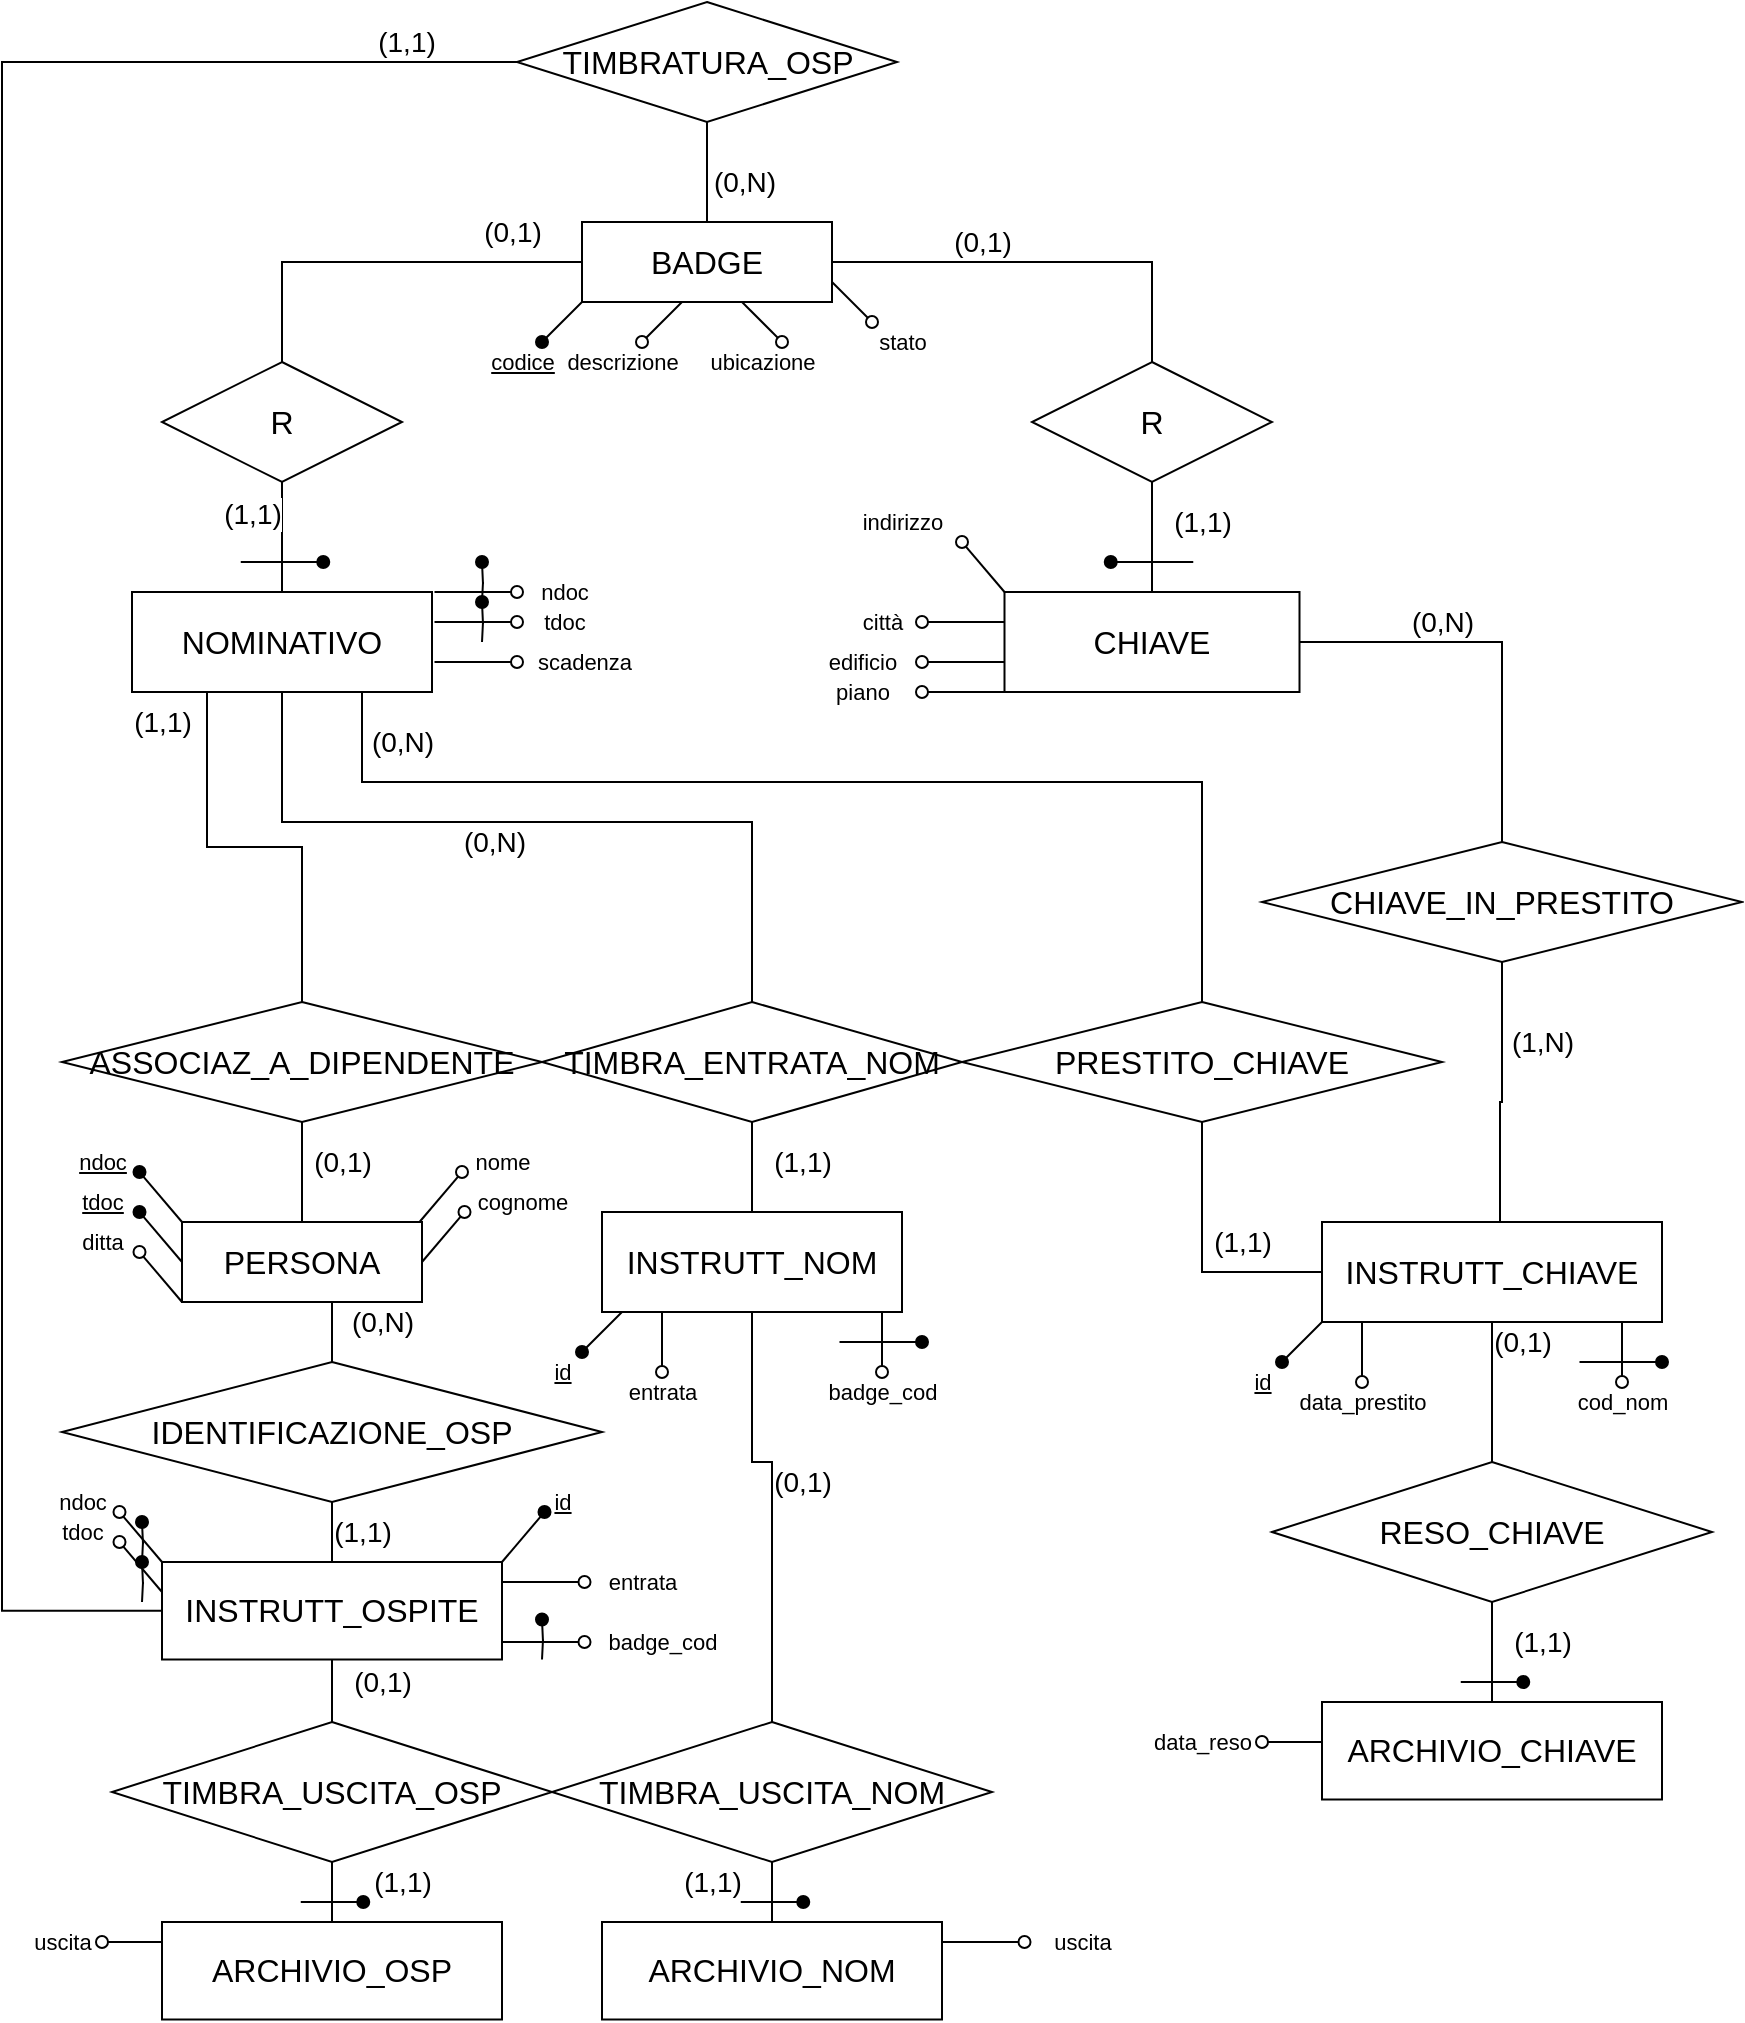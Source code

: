 <mxfile version="20.0.4" type="device"><diagram id="R2lEEEUBdFMjLlhIrx00" name="Page-1"><mxGraphModel dx="1952" dy="656" grid="1" gridSize="10" guides="1" tooltips="1" connect="1" arrows="1" fold="1" page="1" pageScale="1" pageWidth="850" pageHeight="1100" math="0" shadow="0" extFonts="Permanent Marker^https://fonts.googleapis.com/css?family=Permanent+Marker"><root><mxCell id="0"/><mxCell id="1" parent="0"/><mxCell id="zP2o5d-ZbDh4bAs4Ao1f-19" style="edgeStyle=orthogonalEdgeStyle;rounded=0;orthogonalLoop=1;jettySize=auto;html=1;exitX=0;exitY=0.5;exitDx=0;exitDy=0;fontSize=16;entryX=0.5;entryY=0;entryDx=0;entryDy=0;endArrow=none;endFill=0;" parent="1" source="zP2o5d-ZbDh4bAs4Ao1f-1" target="zP2o5d-ZbDh4bAs4Ao1f-15" edge="1"><mxGeometry relative="1" as="geometry"><mxPoint x="300" y="250" as="targetPoint"/></mxGeometry></mxCell><mxCell id="zP2o5d-ZbDh4bAs4Ao1f-20" value="(0,1)" style="edgeStyle=orthogonalEdgeStyle;shape=connector;rounded=0;orthogonalLoop=1;jettySize=auto;html=1;exitX=1;exitY=0.5;exitDx=0;exitDy=0;entryX=0.5;entryY=0;entryDx=0;entryDy=0;labelBackgroundColor=default;fontFamily=Helvetica;fontSize=14;fontColor=default;endArrow=none;endFill=0;strokeColor=default;" parent="1" source="zP2o5d-ZbDh4bAs4Ao1f-1" target="zP2o5d-ZbDh4bAs4Ao1f-14" edge="1"><mxGeometry x="-0.286" y="10" relative="1" as="geometry"><mxPoint as="offset"/></mxGeometry></mxCell><mxCell id="5LDsyFzqE6PlmZAz4C6i-36" value="(0,N)" style="edgeStyle=orthogonalEdgeStyle;rounded=0;orthogonalLoop=1;jettySize=auto;html=1;exitX=0.5;exitY=0;exitDx=0;exitDy=0;entryX=0.5;entryY=1;entryDx=0;entryDy=0;fontSize=14;startArrow=none;startFill=0;endArrow=none;endFill=0;" parent="1" source="zP2o5d-ZbDh4bAs4Ao1f-1" target="5LDsyFzqE6PlmZAz4C6i-6" edge="1"><mxGeometry x="-0.2" y="-17" relative="1" as="geometry"><mxPoint x="1" as="offset"/></mxGeometry></mxCell><mxCell id="zP2o5d-ZbDh4bAs4Ao1f-1" value="&lt;font style=&quot;font-size: 16px;&quot;&gt;BADGE&lt;/font&gt;" style="whiteSpace=wrap;html=1;align=center;" parent="1" vertex="1"><mxGeometry x="260" y="150" width="125" height="40" as="geometry"/></mxCell><mxCell id="5LDsyFzqE6PlmZAz4C6i-3" value="(0,N)" style="edgeStyle=orthogonalEdgeStyle;rounded=0;orthogonalLoop=1;jettySize=auto;html=1;exitX=0.5;exitY=1;exitDx=0;exitDy=0;entryX=0.5;entryY=0;entryDx=0;entryDy=0;fontSize=14;startArrow=none;startFill=0;endArrow=none;endFill=0;" parent="1" source="zP2o5d-ZbDh4bAs4Ao1f-3" target="zP2o5d-ZbDh4bAs4Ao1f-11" edge="1"><mxGeometry x="-0.125" y="-10" relative="1" as="geometry"><Array as="points"><mxPoint x="110" y="450"/><mxPoint x="345" y="450"/></Array><mxPoint as="offset"/></mxGeometry></mxCell><mxCell id="5LDsyFzqE6PlmZAz4C6i-30" value="(0,N)" style="edgeStyle=orthogonalEdgeStyle;rounded=0;orthogonalLoop=1;jettySize=auto;html=1;exitX=0.75;exitY=1;exitDx=0;exitDy=0;entryX=0.5;entryY=0;entryDx=0;entryDy=0;fontSize=14;startArrow=none;startFill=0;endArrow=none;endFill=0;" parent="1" source="zP2o5d-ZbDh4bAs4Ao1f-3" target="5LDsyFzqE6PlmZAz4C6i-25" edge="1"><mxGeometry x="-0.766" y="20" relative="1" as="geometry"><Array as="points"><mxPoint x="150" y="385"/><mxPoint x="150" y="430"/><mxPoint x="570" y="430"/></Array><mxPoint as="offset"/></mxGeometry></mxCell><mxCell id="5LDsyFzqE6PlmZAz4C6i-32" value="(1,1)" style="edgeStyle=orthogonalEdgeStyle;rounded=0;orthogonalLoop=1;jettySize=auto;html=1;exitX=0.25;exitY=1;exitDx=0;exitDy=0;entryX=0.5;entryY=0;entryDx=0;entryDy=0;fontSize=14;startArrow=none;startFill=0;endArrow=none;endFill=0;" parent="1" source="zP2o5d-ZbDh4bAs4Ao1f-3" target="zP2o5d-ZbDh4bAs4Ao1f-13" edge="1"><mxGeometry x="-0.852" y="-22" relative="1" as="geometry"><mxPoint as="offset"/></mxGeometry></mxCell><mxCell id="zP2o5d-ZbDh4bAs4Ao1f-3" value="NOMINATIVO" style="whiteSpace=wrap;html=1;align=center;fontSize=16;" parent="1" vertex="1"><mxGeometry x="35" y="335" width="150" height="50" as="geometry"/></mxCell><mxCell id="omdpG6mkSwqUJbjbfw2X-14" value="(0,N)" style="edgeStyle=orthogonalEdgeStyle;rounded=0;orthogonalLoop=1;jettySize=auto;html=1;exitX=1;exitY=0.5;exitDx=0;exitDy=0;entryX=0.5;entryY=0;entryDx=0;entryDy=0;startArrow=none;startFill=0;endArrow=none;endFill=0;fontSize=14;" parent="1" source="zP2o5d-ZbDh4bAs4Ao1f-4" target="5LDsyFzqE6PlmZAz4C6i-22" edge="1"><mxGeometry x="-0.292" y="10" relative="1" as="geometry"><mxPoint as="offset"/></mxGeometry></mxCell><mxCell id="zP2o5d-ZbDh4bAs4Ao1f-4" value="CHIAVE" style="whiteSpace=wrap;html=1;align=center;fontSize=16;" parent="1" vertex="1"><mxGeometry x="471.25" y="335" width="147.5" height="50" as="geometry"/></mxCell><mxCell id="5LDsyFzqE6PlmZAz4C6i-34" value="(0,N)" style="edgeStyle=orthogonalEdgeStyle;rounded=0;orthogonalLoop=1;jettySize=auto;html=1;exitX=0.5;exitY=1;exitDx=0;exitDy=0;entryX=0.5;entryY=0;entryDx=0;entryDy=0;fontSize=14;startArrow=none;startFill=0;endArrow=none;endFill=0;" parent="1" source="zP2o5d-ZbDh4bAs4Ao1f-5" target="zP2o5d-ZbDh4bAs4Ao1f-10" edge="1"><mxGeometry x="0.111" y="25" relative="1" as="geometry"><mxPoint as="offset"/></mxGeometry></mxCell><mxCell id="zP2o5d-ZbDh4bAs4Ao1f-5" value="PERSONA" style="whiteSpace=wrap;html=1;align=center;fontSize=16;" parent="1" vertex="1"><mxGeometry x="60" y="650" width="120" height="40" as="geometry"/></mxCell><mxCell id="mjrv_jSpBPzXuMEB5DNk-9" value="(0,1)" style="edgeStyle=orthogonalEdgeStyle;rounded=0;orthogonalLoop=1;jettySize=auto;html=1;exitX=0.5;exitY=1;exitDx=0;exitDy=0;entryX=0.5;entryY=0;entryDx=0;entryDy=0;fontSize=14;endArrow=none;endFill=0;" parent="1" source="zP2o5d-ZbDh4bAs4Ao1f-7" target="mjrv_jSpBPzXuMEB5DNk-8" edge="1"><mxGeometry x="-0.116" y="15" relative="1" as="geometry"><Array as="points"><mxPoint x="345" y="770"/></Array><mxPoint as="offset"/></mxGeometry></mxCell><mxCell id="zP2o5d-ZbDh4bAs4Ao1f-7" value="INSTRUTT_NOM" style="whiteSpace=wrap;html=1;align=center;fontSize=16;" parent="1" vertex="1"><mxGeometry x="270" y="645" width="150" height="50" as="geometry"/></mxCell><mxCell id="mjrv_jSpBPzXuMEB5DNk-17" value="(0,1)" style="edgeStyle=orthogonalEdgeStyle;rounded=0;orthogonalLoop=1;jettySize=auto;html=1;exitX=0.5;exitY=1;exitDx=0;exitDy=0;entryX=0.5;entryY=0;entryDx=0;entryDy=0;fontSize=14;endArrow=none;endFill=0;" parent="1" source="zP2o5d-ZbDh4bAs4Ao1f-8" target="mjrv_jSpBPzXuMEB5DNk-15" edge="1"><mxGeometry x="-0.714" y="15" relative="1" as="geometry"><mxPoint as="offset"/></mxGeometry></mxCell><mxCell id="zP2o5d-ZbDh4bAs4Ao1f-8" value="INSTRUTT_CHIAVE" style="whiteSpace=wrap;html=1;align=center;fontSize=16;" parent="1" vertex="1"><mxGeometry x="630" y="650" width="170" height="50" as="geometry"/></mxCell><mxCell id="mjrv_jSpBPzXuMEB5DNk-3" value="(0,1)" style="edgeStyle=orthogonalEdgeStyle;rounded=0;orthogonalLoop=1;jettySize=auto;html=1;exitX=0.5;exitY=1;exitDx=0;exitDy=0;entryX=0.5;entryY=0;entryDx=0;entryDy=0;endArrow=none;endFill=0;fontSize=14;" parent="1" source="zP2o5d-ZbDh4bAs4Ao1f-9" target="mjrv_jSpBPzXuMEB5DNk-2" edge="1"><mxGeometry x="-0.28" y="25" relative="1" as="geometry"><mxPoint as="offset"/></mxGeometry></mxCell><mxCell id="zP2o5d-ZbDh4bAs4Ao1f-9" value="INSTRUTT_OSPITE" style="whiteSpace=wrap;html=1;align=center;fontSize=16;" parent="1" vertex="1"><mxGeometry x="50" y="820" width="170" height="48.75" as="geometry"/></mxCell><mxCell id="5LDsyFzqE6PlmZAz4C6i-35" value="(1,1)" style="edgeStyle=orthogonalEdgeStyle;rounded=0;orthogonalLoop=1;jettySize=auto;html=1;exitX=0.5;exitY=1;exitDx=0;exitDy=0;entryX=0.5;entryY=0;entryDx=0;entryDy=0;fontSize=14;startArrow=none;startFill=0;endArrow=none;endFill=0;" parent="1" source="zP2o5d-ZbDh4bAs4Ao1f-10" target="zP2o5d-ZbDh4bAs4Ao1f-9" edge="1"><mxGeometry y="15" relative="1" as="geometry"><mxPoint as="offset"/></mxGeometry></mxCell><mxCell id="zP2o5d-ZbDh4bAs4Ao1f-10" value="IDENTIFICAZIONE_OSP" style="shape=rhombus;perimeter=rhombusPerimeter;whiteSpace=wrap;html=1;align=center;fontSize=16;" parent="1" vertex="1"><mxGeometry y="720" width="270" height="70" as="geometry"/></mxCell><mxCell id="5LDsyFzqE6PlmZAz4C6i-4" value="(1,1)" style="edgeStyle=orthogonalEdgeStyle;rounded=0;orthogonalLoop=1;jettySize=auto;html=1;exitX=0.5;exitY=1;exitDx=0;exitDy=0;entryX=0.5;entryY=0;entryDx=0;entryDy=0;fontSize=14;startArrow=none;startFill=0;endArrow=none;endFill=0;" parent="1" source="zP2o5d-ZbDh4bAs4Ao1f-11" target="zP2o5d-ZbDh4bAs4Ao1f-7" edge="1"><mxGeometry x="-0.111" y="25" relative="1" as="geometry"><mxPoint as="offset"/></mxGeometry></mxCell><mxCell id="zP2o5d-ZbDh4bAs4Ao1f-11" value="TIMBRA_ENTRATA_NOM" style="shape=rhombus;perimeter=rhombusPerimeter;whiteSpace=wrap;html=1;align=center;fontSize=16;" parent="1" vertex="1"><mxGeometry x="240" y="540" width="210" height="60" as="geometry"/></mxCell><mxCell id="5LDsyFzqE6PlmZAz4C6i-15" value="(0,1)" style="edgeStyle=orthogonalEdgeStyle;rounded=0;orthogonalLoop=1;jettySize=auto;html=1;exitX=0.5;exitY=1;exitDx=0;exitDy=0;entryX=0.5;entryY=0;entryDx=0;entryDy=0;fontSize=14;startArrow=none;startFill=0;endArrow=none;endFill=0;" parent="1" source="zP2o5d-ZbDh4bAs4Ao1f-13" target="zP2o5d-ZbDh4bAs4Ao1f-5" edge="1"><mxGeometry x="-0.2" y="20" relative="1" as="geometry"><mxPoint as="offset"/></mxGeometry></mxCell><mxCell id="zP2o5d-ZbDh4bAs4Ao1f-13" value="ASSOCIAZ_A_DIPENDENTE" style="shape=rhombus;perimeter=rhombusPerimeter;whiteSpace=wrap;html=1;align=center;fontSize=16;" parent="1" vertex="1"><mxGeometry y="540" width="240" height="60" as="geometry"/></mxCell><mxCell id="5LDsyFzqE6PlmZAz4C6i-2" value="(1,1)" style="edgeStyle=orthogonalEdgeStyle;rounded=0;orthogonalLoop=1;jettySize=auto;html=1;exitX=0.5;exitY=1;exitDx=0;exitDy=0;entryX=0.5;entryY=0;entryDx=0;entryDy=0;startArrow=none;startFill=0;endArrow=none;endFill=0;fontSize=14;" parent="1" source="zP2o5d-ZbDh4bAs4Ao1f-14" target="zP2o5d-ZbDh4bAs4Ao1f-4" edge="1"><mxGeometry x="-0.273" y="25" relative="1" as="geometry"><mxPoint as="offset"/></mxGeometry></mxCell><mxCell id="zP2o5d-ZbDh4bAs4Ao1f-14" value="R" style="shape=rhombus;perimeter=rhombusPerimeter;whiteSpace=wrap;html=1;align=center;fontSize=16;" parent="1" vertex="1"><mxGeometry x="485" y="220" width="120" height="60" as="geometry"/></mxCell><mxCell id="5LDsyFzqE6PlmZAz4C6i-1" value="(1,1)" style="edgeStyle=orthogonalEdgeStyle;rounded=0;orthogonalLoop=1;jettySize=auto;html=1;exitX=0.5;exitY=1;exitDx=0;exitDy=0;entryX=0.5;entryY=0;entryDx=0;entryDy=0;startArrow=none;startFill=0;endArrow=none;endFill=0;fontSize=14;" parent="1" source="zP2o5d-ZbDh4bAs4Ao1f-15" target="zP2o5d-ZbDh4bAs4Ao1f-3" edge="1"><mxGeometry x="-0.429" y="-15" relative="1" as="geometry"><mxPoint as="offset"/></mxGeometry></mxCell><mxCell id="zP2o5d-ZbDh4bAs4Ao1f-15" value="R" style="shape=rhombus;perimeter=rhombusPerimeter;whiteSpace=wrap;html=1;align=center;fontSize=16;" parent="1" vertex="1"><mxGeometry x="50" y="220" width="120" height="60" as="geometry"/></mxCell><mxCell id="zP2o5d-ZbDh4bAs4Ao1f-26" value="(0,1)" style="text;html=1;align=center;verticalAlign=middle;resizable=0;points=[];autosize=1;strokeColor=none;fillColor=none;fontSize=14;fontFamily=Helvetica;fontColor=default;" parent="1" vertex="1"><mxGeometry x="200" y="140" width="50" height="30" as="geometry"/></mxCell><mxCell id="5LDsyFzqE6PlmZAz4C6i-37" style="edgeStyle=orthogonalEdgeStyle;rounded=0;orthogonalLoop=1;jettySize=auto;html=1;exitX=0;exitY=0.5;exitDx=0;exitDy=0;entryX=0;entryY=0.5;entryDx=0;entryDy=0;fontSize=14;startArrow=none;startFill=0;endArrow=none;endFill=0;" parent="1" source="5LDsyFzqE6PlmZAz4C6i-6" target="zP2o5d-ZbDh4bAs4Ao1f-9" edge="1"><mxGeometry relative="1" as="geometry"><Array as="points"><mxPoint x="-30" y="70"/><mxPoint x="-30" y="844"/></Array></mxGeometry></mxCell><mxCell id="5LDsyFzqE6PlmZAz4C6i-38" value="(1,1)" style="edgeLabel;html=1;align=center;verticalAlign=middle;resizable=0;points=[];fontSize=14;" parent="5LDsyFzqE6PlmZAz4C6i-37" vertex="1" connectable="0"><mxGeometry x="-0.894" y="-3" relative="1" as="geometry"><mxPoint x="3" y="-7" as="offset"/></mxGeometry></mxCell><mxCell id="5LDsyFzqE6PlmZAz4C6i-6" value="TIMBRATURA_OSP" style="shape=rhombus;perimeter=rhombusPerimeter;whiteSpace=wrap;html=1;align=center;fontSize=16;" parent="1" vertex="1"><mxGeometry x="227.5" y="40" width="190" height="60" as="geometry"/></mxCell><mxCell id="5LDsyFzqE6PlmZAz4C6i-24" value="(1,N)" style="edgeStyle=orthogonalEdgeStyle;rounded=0;orthogonalLoop=1;jettySize=auto;html=1;exitX=0.5;exitY=1;exitDx=0;exitDy=0;entryX=0.5;entryY=0;entryDx=0;entryDy=0;fontSize=14;startArrow=none;startFill=0;endArrow=none;endFill=0;" parent="1" source="5LDsyFzqE6PlmZAz4C6i-22" target="zP2o5d-ZbDh4bAs4Ao1f-8" edge="1"><mxGeometry x="-0.407" y="20" relative="1" as="geometry"><Array as="points"><mxPoint x="720" y="590"/><mxPoint x="719" y="590"/></Array><mxPoint as="offset"/></mxGeometry></mxCell><mxCell id="5LDsyFzqE6PlmZAz4C6i-22" value="CHIAVE_IN_PRESTITO" style="shape=rhombus;perimeter=rhombusPerimeter;whiteSpace=wrap;html=1;align=center;fontSize=16;" parent="1" vertex="1"><mxGeometry x="600" y="460" width="240" height="60" as="geometry"/></mxCell><mxCell id="5LDsyFzqE6PlmZAz4C6i-31" value="(1,1)" style="edgeStyle=orthogonalEdgeStyle;rounded=0;orthogonalLoop=1;jettySize=auto;html=1;exitX=0.5;exitY=1;exitDx=0;exitDy=0;entryX=0;entryY=0.5;entryDx=0;entryDy=0;fontSize=14;startArrow=none;startFill=0;endArrow=none;endFill=0;" parent="1" source="5LDsyFzqE6PlmZAz4C6i-25" target="zP2o5d-ZbDh4bAs4Ao1f-8" edge="1"><mxGeometry x="0.407" y="15" relative="1" as="geometry"><mxPoint as="offset"/></mxGeometry></mxCell><mxCell id="5LDsyFzqE6PlmZAz4C6i-25" value="PRESTITO_CHIAVE" style="shape=rhombus;perimeter=rhombusPerimeter;whiteSpace=wrap;html=1;align=center;fontSize=16;" parent="1" vertex="1"><mxGeometry x="450" y="540" width="240" height="60" as="geometry"/></mxCell><mxCell id="omdpG6mkSwqUJbjbfw2X-3" value="&lt;div&gt;codice&lt;/div&gt;" style="endArrow=none;html=1;rounded=0;startArrow=oval;startFill=1;fontStyle=4" parent="1" edge="1"><mxGeometry x="-1" y="14" width="50" height="50" relative="1" as="geometry"><mxPoint x="240" y="210" as="sourcePoint"/><mxPoint x="260" y="190" as="targetPoint"/><Array as="points"><mxPoint x="240" y="210"/></Array><mxPoint y="20" as="offset"/></mxGeometry></mxCell><mxCell id="omdpG6mkSwqUJbjbfw2X-9" value="&lt;div&gt;descrizione&lt;/div&gt;" style="endArrow=none;html=1;rounded=0;startArrow=oval;startFill=0;" parent="1" edge="1"><mxGeometry x="-1" y="14" width="50" height="50" relative="1" as="geometry"><mxPoint x="290" y="210" as="sourcePoint"/><mxPoint x="310" y="190" as="targetPoint"/><Array as="points"><mxPoint x="290" y="210"/></Array><mxPoint y="20" as="offset"/></mxGeometry></mxCell><mxCell id="omdpG6mkSwqUJbjbfw2X-10" value="&lt;div&gt;ubicazione&lt;br&gt;&lt;/div&gt;" style="endArrow=none;html=1;rounded=0;startArrow=oval;startFill=0;" parent="1" edge="1"><mxGeometry x="-1" y="14" width="50" height="50" relative="1" as="geometry"><mxPoint x="360" y="210" as="sourcePoint"/><mxPoint x="340" y="190" as="targetPoint"/><Array as="points"><mxPoint x="360" y="210"/></Array><mxPoint as="offset"/></mxGeometry></mxCell><mxCell id="omdpG6mkSwqUJbjbfw2X-11" value="&lt;div&gt;stato&lt;br&gt;&lt;/div&gt;" style="endArrow=none;html=1;rounded=0;startArrow=oval;startFill=0;" parent="1" edge="1"><mxGeometry x="-1" y="-18" width="50" height="50" relative="1" as="geometry"><mxPoint x="405" y="200" as="sourcePoint"/><mxPoint x="385" y="180" as="targetPoint"/><Array as="points"><mxPoint x="405" y="200"/></Array><mxPoint x="2" y="23" as="offset"/></mxGeometry></mxCell><mxCell id="omdpG6mkSwqUJbjbfw2X-20" value="indirizzo" style="endArrow=none;html=1;rounded=0;fontSize=11;startArrow=oval;startFill=0;" parent="1" edge="1"><mxGeometry x="-1" y="-32" width="50" height="50" relative="1" as="geometry"><mxPoint x="450" y="310" as="sourcePoint"/><mxPoint x="471.25" y="335" as="targetPoint"/><mxPoint x="-6" y="-31" as="offset"/></mxGeometry></mxCell><mxCell id="omdpG6mkSwqUJbjbfw2X-22" value="città" style="endArrow=none;html=1;rounded=0;fontSize=11;edgeStyle=orthogonalEdgeStyle;startArrow=oval;startFill=0;" parent="1" edge="1"><mxGeometry x="-1" y="-20" width="50" height="50" relative="1" as="geometry"><mxPoint x="430" y="350" as="sourcePoint"/><mxPoint x="471.25" y="350" as="targetPoint"/><mxPoint x="-20" y="-20" as="offset"/></mxGeometry></mxCell><mxCell id="omdpG6mkSwqUJbjbfw2X-23" value="edificio" style="endArrow=none;html=1;rounded=0;fontSize=11;edgeStyle=orthogonalEdgeStyle;startArrow=oval;startFill=0;" parent="1" edge="1"><mxGeometry x="-1" y="-30" width="50" height="50" relative="1" as="geometry"><mxPoint x="430" y="370" as="sourcePoint"/><mxPoint x="471.25" y="370" as="targetPoint"/><mxPoint x="-30" y="-30" as="offset"/></mxGeometry></mxCell><mxCell id="omdpG6mkSwqUJbjbfw2X-25" value="piano" style="endArrow=none;html=1;rounded=0;fontSize=11;edgeStyle=orthogonalEdgeStyle;startArrow=oval;startFill=0;" parent="1" edge="1"><mxGeometry x="-1" y="-30" width="50" height="50" relative="1" as="geometry"><mxPoint x="430" y="385" as="sourcePoint"/><mxPoint x="471.25" y="385" as="targetPoint"/><mxPoint x="-30" y="-30" as="offset"/></mxGeometry></mxCell><mxCell id="omdpG6mkSwqUJbjbfw2X-27" value="" style="endArrow=none;html=1;rounded=0;fontSize=11;edgeStyle=orthogonalEdgeStyle;startArrow=oval;startFill=1;" parent="1" edge="1"><mxGeometry x="-1" y="-20" width="50" height="50" relative="1" as="geometry"><mxPoint x="524.38" y="320" as="sourcePoint"/><mxPoint x="565.63" y="320" as="targetPoint"/><mxPoint x="-20" y="-20" as="offset"/></mxGeometry></mxCell><mxCell id="omdpG6mkSwqUJbjbfw2X-28" value="" style="endArrow=none;html=1;rounded=0;fontSize=11;edgeStyle=orthogonalEdgeStyle;startArrow=oval;startFill=1;" parent="1" edge="1"><mxGeometry x="-1" y="-20" width="50" height="50" relative="1" as="geometry"><mxPoint x="130.63" y="320" as="sourcePoint"/><mxPoint x="89.38" y="320" as="targetPoint"/><mxPoint x="-20" y="-20" as="offset"/></mxGeometry></mxCell><mxCell id="omdpG6mkSwqUJbjbfw2X-29" value="ndoc" style="endArrow=none;html=1;rounded=0;fontSize=11;edgeStyle=orthogonalEdgeStyle;startArrow=oval;startFill=0;" parent="1" edge="1"><mxGeometry x="-1" y="-22" width="50" height="50" relative="1" as="geometry"><mxPoint x="227.5" y="335" as="sourcePoint"/><mxPoint x="186.25" y="335" as="targetPoint"/><mxPoint x="23" y="22" as="offset"/></mxGeometry></mxCell><mxCell id="omdpG6mkSwqUJbjbfw2X-30" value="tdoc" style="endArrow=none;html=1;rounded=0;fontSize=11;edgeStyle=orthogonalEdgeStyle;startArrow=oval;startFill=0;" parent="1" edge="1"><mxGeometry x="-1" y="-22" width="50" height="50" relative="1" as="geometry"><mxPoint x="227.5" y="350" as="sourcePoint"/><mxPoint x="186.25" y="350" as="targetPoint"/><mxPoint x="23" y="22" as="offset"/></mxGeometry></mxCell><mxCell id="omdpG6mkSwqUJbjbfw2X-31" value="scadenza" style="endArrow=none;html=1;rounded=0;fontSize=11;edgeStyle=orthogonalEdgeStyle;startArrow=oval;startFill=0;" parent="1" edge="1"><mxGeometry x="-1" y="-32" width="50" height="50" relative="1" as="geometry"><mxPoint x="227.5" y="370" as="sourcePoint"/><mxPoint x="186.25" y="370" as="targetPoint"/><mxPoint x="33" y="32" as="offset"/></mxGeometry></mxCell><mxCell id="omdpG6mkSwqUJbjbfw2X-32" value="" style="endArrow=none;html=1;rounded=0;fontSize=11;edgeStyle=orthogonalEdgeStyle;startArrow=oval;startFill=1;" parent="1" edge="1"><mxGeometry x="-1" y="-20" width="50" height="50" relative="1" as="geometry"><mxPoint x="210" y="320" as="sourcePoint"/><mxPoint x="210" y="340" as="targetPoint"/><mxPoint x="-20" y="-20" as="offset"/></mxGeometry></mxCell><mxCell id="omdpG6mkSwqUJbjbfw2X-33" value="" style="endArrow=none;html=1;rounded=0;fontSize=11;edgeStyle=orthogonalEdgeStyle;startArrow=oval;startFill=1;" parent="1" edge="1"><mxGeometry x="-1" y="-20" width="50" height="50" relative="1" as="geometry"><mxPoint x="210" y="340" as="sourcePoint"/><mxPoint x="210" y="360" as="targetPoint"/><mxPoint x="-20" y="-20" as="offset"/></mxGeometry></mxCell><mxCell id="omdpG6mkSwqUJbjbfw2X-34" value="id" style="endArrow=none;html=1;rounded=0;fontSize=11;startArrow=oval;startFill=1;fontStyle=4" parent="1" edge="1"><mxGeometry x="-1" y="-14" width="50" height="50" relative="1" as="geometry"><mxPoint x="610" y="720" as="sourcePoint"/><mxPoint x="630" y="700" as="targetPoint"/><mxPoint x="-20" as="offset"/></mxGeometry></mxCell><mxCell id="omdpG6mkSwqUJbjbfw2X-35" value="data_prestito" style="endArrow=none;html=1;rounded=0;fontSize=11;edgeStyle=orthogonalEdgeStyle;startArrow=oval;startFill=0;" parent="1" edge="1"><mxGeometry x="-1" y="-10" width="50" height="50" relative="1" as="geometry"><mxPoint x="650" y="730" as="sourcePoint"/><mxPoint x="650" y="700" as="targetPoint"/><mxPoint x="-10" y="10" as="offset"/></mxGeometry></mxCell><mxCell id="omdpG6mkSwqUJbjbfw2X-37" value="cod_nom" style="endArrow=none;html=1;rounded=0;fontSize=11;edgeStyle=orthogonalEdgeStyle;startArrow=oval;startFill=0;" parent="1" edge="1"><mxGeometry x="-1" y="-10" width="50" height="50" relative="1" as="geometry"><mxPoint x="780" y="730" as="sourcePoint"/><mxPoint x="780" y="700" as="targetPoint"/><mxPoint x="-10" y="10" as="offset"/></mxGeometry></mxCell><mxCell id="omdpG6mkSwqUJbjbfw2X-38" value="" style="endArrow=none;html=1;rounded=0;fontSize=11;edgeStyle=orthogonalEdgeStyle;startArrow=oval;startFill=1;" parent="1" edge="1"><mxGeometry x="-1" y="-20" width="50" height="50" relative="1" as="geometry"><mxPoint x="800" y="720" as="sourcePoint"/><mxPoint x="758.75" y="720" as="targetPoint"/><mxPoint x="-20" y="-20" as="offset"/></mxGeometry></mxCell><mxCell id="omdpG6mkSwqUJbjbfw2X-39" value="id" style="endArrow=none;html=1;rounded=0;fontSize=11;startArrow=oval;startFill=1;fontStyle=4" parent="1" edge="1"><mxGeometry x="-1" y="-14" width="50" height="50" relative="1" as="geometry"><mxPoint x="260" y="715" as="sourcePoint"/><mxPoint x="280" y="695" as="targetPoint"/><mxPoint x="-20" as="offset"/></mxGeometry></mxCell><mxCell id="omdpG6mkSwqUJbjbfw2X-40" value="entrata" style="endArrow=none;html=1;rounded=0;fontSize=11;edgeStyle=orthogonalEdgeStyle;startArrow=oval;startFill=0;" parent="1" edge="1"><mxGeometry x="-1" y="-10" width="50" height="50" relative="1" as="geometry"><mxPoint x="300" y="725" as="sourcePoint"/><mxPoint x="300" y="695" as="targetPoint"/><mxPoint x="-10" y="10" as="offset"/></mxGeometry></mxCell><mxCell id="omdpG6mkSwqUJbjbfw2X-42" value="badge_cod" style="endArrow=none;html=1;rounded=0;fontSize=11;edgeStyle=orthogonalEdgeStyle;startArrow=oval;startFill=0;" parent="1" edge="1"><mxGeometry x="-1" y="-10" width="50" height="50" relative="1" as="geometry"><mxPoint x="410" y="725" as="sourcePoint"/><mxPoint x="410" y="695" as="targetPoint"/><mxPoint x="-10" y="10" as="offset"/></mxGeometry></mxCell><mxCell id="omdpG6mkSwqUJbjbfw2X-43" value="" style="endArrow=none;html=1;rounded=0;fontSize=11;edgeStyle=orthogonalEdgeStyle;startArrow=oval;startFill=1;" parent="1" edge="1"><mxGeometry x="-1" y="-20" width="50" height="50" relative="1" as="geometry"><mxPoint x="430" y="710" as="sourcePoint"/><mxPoint x="388.75" y="710" as="targetPoint"/><mxPoint x="-20" y="-20" as="offset"/></mxGeometry></mxCell><mxCell id="omdpG6mkSwqUJbjbfw2X-44" value="ndoc" style="endArrow=none;html=1;rounded=0;fontSize=11;startArrow=oval;startFill=1;fontStyle=4" parent="1" edge="1"><mxGeometry x="-1" y="-19" width="50" height="50" relative="1" as="geometry"><mxPoint x="38.75" y="625" as="sourcePoint"/><mxPoint x="60" y="650" as="targetPoint"/><mxPoint x="-4" y="-17" as="offset"/></mxGeometry></mxCell><mxCell id="omdpG6mkSwqUJbjbfw2X-45" value="tdoc" style="endArrow=none;html=1;rounded=0;fontSize=11;startArrow=oval;startFill=1;fontStyle=4" parent="1" edge="1"><mxGeometry x="-1" y="-19" width="50" height="50" relative="1" as="geometry"><mxPoint x="38.75" y="645" as="sourcePoint"/><mxPoint x="60" y="670" as="targetPoint"/><mxPoint x="-4" y="-17" as="offset"/></mxGeometry></mxCell><mxCell id="omdpG6mkSwqUJbjbfw2X-46" value="ditta" style="endArrow=none;html=1;rounded=0;fontSize=11;startArrow=oval;startFill=0;fontStyle=0" parent="1" edge="1"><mxGeometry x="-1" y="-19" width="50" height="50" relative="1" as="geometry"><mxPoint x="38.75" y="665" as="sourcePoint"/><mxPoint x="60" y="690" as="targetPoint"/><mxPoint x="-4" y="-17" as="offset"/></mxGeometry></mxCell><mxCell id="omdpG6mkSwqUJbjbfw2X-47" value="nome" style="endArrow=none;html=1;rounded=0;fontSize=11;startArrow=oval;startFill=0;fontStyle=0" parent="1" edge="1"><mxGeometry x="-1" y="21" width="50" height="50" relative="1" as="geometry"><mxPoint x="200" y="625" as="sourcePoint"/><mxPoint x="178.75" y="650" as="targetPoint"/><mxPoint x="4" y="-19" as="offset"/></mxGeometry></mxCell><mxCell id="omdpG6mkSwqUJbjbfw2X-48" value="cognome" style="endArrow=none;html=1;rounded=0;fontSize=11;startArrow=oval;startFill=0;fontStyle=0" parent="1" edge="1"><mxGeometry x="-1" y="29" width="50" height="50" relative="1" as="geometry"><mxPoint x="201.25" y="645" as="sourcePoint"/><mxPoint x="180" y="670" as="targetPoint"/><mxPoint x="7" y="-24" as="offset"/></mxGeometry></mxCell><mxCell id="omdpG6mkSwqUJbjbfw2X-49" value="id" style="endArrow=none;html=1;rounded=0;fontSize=11;startArrow=oval;startFill=1;fontStyle=4" parent="1" edge="1"><mxGeometry x="-1" y="10" width="50" height="50" relative="1" as="geometry"><mxPoint x="241.25" y="795" as="sourcePoint"/><mxPoint x="220" y="820" as="targetPoint"/><mxPoint x="1" y="-11" as="offset"/></mxGeometry></mxCell><mxCell id="omdpG6mkSwqUJbjbfw2X-51" value="entrata" style="endArrow=none;html=1;rounded=0;fontSize=11;edgeStyle=orthogonalEdgeStyle;startArrow=oval;startFill=0;" parent="1" edge="1"><mxGeometry x="-1" y="-29" width="50" height="50" relative="1" as="geometry"><mxPoint x="261.25" y="830" as="sourcePoint"/><mxPoint x="220" y="830" as="targetPoint"/><mxPoint x="29" y="29" as="offset"/></mxGeometry></mxCell><mxCell id="omdpG6mkSwqUJbjbfw2X-53" value="badge_cod" style="endArrow=none;html=1;rounded=0;fontSize=11;edgeStyle=orthogonalEdgeStyle;startArrow=oval;startFill=0;" parent="1" edge="1"><mxGeometry x="-1" y="-39" width="50" height="50" relative="1" as="geometry"><mxPoint x="261.25" y="860" as="sourcePoint"/><mxPoint x="220" y="860" as="targetPoint"/><mxPoint x="39" y="39" as="offset"/></mxGeometry></mxCell><mxCell id="omdpG6mkSwqUJbjbfw2X-55" value="ndoc" style="endArrow=none;html=1;rounded=0;fontSize=11;startArrow=oval;startFill=0;fontStyle=0" parent="1" edge="1"><mxGeometry x="-1" y="-19" width="50" height="50" relative="1" as="geometry"><mxPoint x="28.75" y="795" as="sourcePoint"/><mxPoint x="50" y="820" as="targetPoint"/><mxPoint x="-4" y="-17" as="offset"/></mxGeometry></mxCell><mxCell id="omdpG6mkSwqUJbjbfw2X-56" value="tdoc" style="endArrow=none;html=1;rounded=0;fontSize=11;startArrow=oval;startFill=0;fontStyle=0" parent="1" edge="1"><mxGeometry x="-1" y="-19" width="50" height="50" relative="1" as="geometry"><mxPoint x="28.75" y="810" as="sourcePoint"/><mxPoint x="50" y="835" as="targetPoint"/><mxPoint x="-4" y="-17" as="offset"/></mxGeometry></mxCell><mxCell id="omdpG6mkSwqUJbjbfw2X-57" value="" style="endArrow=none;html=1;rounded=0;fontSize=11;edgeStyle=orthogonalEdgeStyle;startArrow=oval;startFill=1;" parent="1" edge="1"><mxGeometry x="-1" y="-20" width="50" height="50" relative="1" as="geometry"><mxPoint x="40" y="800" as="sourcePoint"/><mxPoint x="40" y="820" as="targetPoint"/><mxPoint x="-20" y="-20" as="offset"/></mxGeometry></mxCell><mxCell id="omdpG6mkSwqUJbjbfw2X-58" value="" style="endArrow=none;html=1;rounded=0;fontSize=11;edgeStyle=orthogonalEdgeStyle;startArrow=oval;startFill=1;" parent="1" edge="1"><mxGeometry x="-1" y="-20" width="50" height="50" relative="1" as="geometry"><mxPoint x="40" y="820" as="sourcePoint"/><mxPoint x="40" y="840" as="targetPoint"/><mxPoint x="-20" y="-20" as="offset"/></mxGeometry></mxCell><mxCell id="omdpG6mkSwqUJbjbfw2X-59" value="" style="endArrow=none;html=1;rounded=0;fontSize=11;edgeStyle=orthogonalEdgeStyle;startArrow=oval;startFill=1;" parent="1" edge="1"><mxGeometry x="-1" y="-20" width="50" height="50" relative="1" as="geometry"><mxPoint x="240" y="848.75" as="sourcePoint"/><mxPoint x="240" y="868.75" as="targetPoint"/><mxPoint x="-20" y="-20" as="offset"/></mxGeometry></mxCell><mxCell id="mjrv_jSpBPzXuMEB5DNk-1" value="ARCHIVIO_OSP" style="whiteSpace=wrap;html=1;align=center;fontSize=16;" parent="1" vertex="1"><mxGeometry x="50" y="1000" width="170" height="48.75" as="geometry"/></mxCell><mxCell id="mjrv_jSpBPzXuMEB5DNk-5" value="(1,1)" style="edgeStyle=orthogonalEdgeStyle;rounded=0;orthogonalLoop=1;jettySize=auto;html=1;exitX=0.5;exitY=1;exitDx=0;exitDy=0;entryX=0.5;entryY=0;entryDx=0;entryDy=0;endArrow=none;endFill=0;fontSize=14;" parent="1" source="mjrv_jSpBPzXuMEB5DNk-2" target="mjrv_jSpBPzXuMEB5DNk-1" edge="1"><mxGeometry x="-0.333" y="35" relative="1" as="geometry"><mxPoint as="offset"/></mxGeometry></mxCell><mxCell id="mjrv_jSpBPzXuMEB5DNk-2" value="TIMBRA_USCITA_OSP" style="shape=rhombus;perimeter=rhombusPerimeter;whiteSpace=wrap;html=1;align=center;fontSize=16;" parent="1" vertex="1"><mxGeometry x="25" y="900" width="220" height="70" as="geometry"/></mxCell><mxCell id="mjrv_jSpBPzXuMEB5DNk-6" value="" style="endArrow=none;html=1;rounded=0;fontSize=11;edgeStyle=orthogonalEdgeStyle;startArrow=oval;startFill=1;" parent="1" edge="1"><mxGeometry x="-1" y="-20" width="50" height="50" relative="1" as="geometry"><mxPoint x="150.63" y="990" as="sourcePoint"/><mxPoint x="119.38" y="990" as="targetPoint"/><mxPoint x="-20" y="-20" as="offset"/></mxGeometry></mxCell><mxCell id="mjrv_jSpBPzXuMEB5DNk-7" value="uscita" style="endArrow=none;html=1;rounded=0;fontSize=11;edgeStyle=orthogonalEdgeStyle;startArrow=oval;startFill=0;" parent="1" edge="1"><mxGeometry x="-1" y="-20" width="50" height="50" relative="1" as="geometry"><mxPoint x="20" y="1010" as="sourcePoint"/><mxPoint x="50" y="1010" as="targetPoint"/><mxPoint x="-20" y="-20" as="offset"/></mxGeometry></mxCell><mxCell id="mjrv_jSpBPzXuMEB5DNk-11" value="(1,1)" style="edgeStyle=orthogonalEdgeStyle;rounded=0;orthogonalLoop=1;jettySize=auto;html=1;exitX=0.5;exitY=1;exitDx=0;exitDy=0;entryX=0.5;entryY=0;entryDx=0;entryDy=0;fontSize=14;endArrow=none;endFill=0;" parent="1" source="mjrv_jSpBPzXuMEB5DNk-8" target="mjrv_jSpBPzXuMEB5DNk-10" edge="1"><mxGeometry x="-0.333" y="-30" relative="1" as="geometry"><mxPoint as="offset"/></mxGeometry></mxCell><mxCell id="mjrv_jSpBPzXuMEB5DNk-8" value="TIMBRA_USCITA_NOM" style="shape=rhombus;perimeter=rhombusPerimeter;whiteSpace=wrap;html=1;align=center;fontSize=16;" parent="1" vertex="1"><mxGeometry x="245" y="900" width="220" height="70" as="geometry"/></mxCell><mxCell id="mjrv_jSpBPzXuMEB5DNk-10" value="ARCHIVIO_NOM" style="whiteSpace=wrap;html=1;align=center;fontSize=16;" parent="1" vertex="1"><mxGeometry x="270" y="1000" width="170" height="48.75" as="geometry"/></mxCell><mxCell id="mjrv_jSpBPzXuMEB5DNk-12" value="" style="endArrow=none;html=1;rounded=0;fontSize=11;edgeStyle=orthogonalEdgeStyle;startArrow=oval;startFill=1;" parent="1" edge="1"><mxGeometry x="-1" y="-20" width="50" height="50" relative="1" as="geometry"><mxPoint x="370.63" y="990" as="sourcePoint"/><mxPoint x="339.38" y="990" as="targetPoint"/><mxPoint x="-20" y="-20" as="offset"/></mxGeometry></mxCell><mxCell id="mjrv_jSpBPzXuMEB5DNk-14" value="uscita" style="endArrow=none;html=1;rounded=0;fontSize=11;edgeStyle=orthogonalEdgeStyle;startArrow=oval;startFill=0;" parent="1" edge="1"><mxGeometry x="-1" y="-29" width="50" height="50" relative="1" as="geometry"><mxPoint x="481.25" y="1010" as="sourcePoint"/><mxPoint x="440" y="1010" as="targetPoint"/><mxPoint x="29" y="29" as="offset"/></mxGeometry></mxCell><mxCell id="mjrv_jSpBPzXuMEB5DNk-15" value="RESO_CHIAVE" style="shape=rhombus;perimeter=rhombusPerimeter;whiteSpace=wrap;html=1;align=center;fontSize=16;" parent="1" vertex="1"><mxGeometry x="605" y="770" width="220" height="70" as="geometry"/></mxCell><mxCell id="mjrv_jSpBPzXuMEB5DNk-19" value="(1,1)" style="edgeStyle=orthogonalEdgeStyle;rounded=0;orthogonalLoop=1;jettySize=auto;html=1;fontSize=14;endArrow=none;endFill=0;" parent="1" source="mjrv_jSpBPzXuMEB5DNk-18" target="mjrv_jSpBPzXuMEB5DNk-15" edge="1"><mxGeometry x="0.2" y="-25" relative="1" as="geometry"><mxPoint as="offset"/></mxGeometry></mxCell><mxCell id="mjrv_jSpBPzXuMEB5DNk-18" value="ARCHIVIO_CHIAVE" style="whiteSpace=wrap;html=1;align=center;fontSize=16;" parent="1" vertex="1"><mxGeometry x="630" y="890" width="170" height="48.75" as="geometry"/></mxCell><mxCell id="mjrv_jSpBPzXuMEB5DNk-20" value="" style="endArrow=none;html=1;rounded=0;fontSize=11;edgeStyle=orthogonalEdgeStyle;startArrow=oval;startFill=1;" parent="1" edge="1"><mxGeometry x="-1" y="-20" width="50" height="50" relative="1" as="geometry"><mxPoint x="730.63" y="880" as="sourcePoint"/><mxPoint x="699.38" y="880" as="targetPoint"/><mxPoint x="-20" y="-20" as="offset"/></mxGeometry></mxCell><mxCell id="mjrv_jSpBPzXuMEB5DNk-21" value="data_reso" style="endArrow=none;html=1;rounded=0;fontSize=11;edgeStyle=orthogonalEdgeStyle;startArrow=oval;startFill=0;" parent="1" edge="1"><mxGeometry x="-1" y="-30" width="50" height="50" relative="1" as="geometry"><mxPoint x="600" y="910" as="sourcePoint"/><mxPoint x="630" y="910" as="targetPoint"/><mxPoint x="-30" y="-30" as="offset"/></mxGeometry></mxCell></root></mxGraphModel></diagram></mxfile>